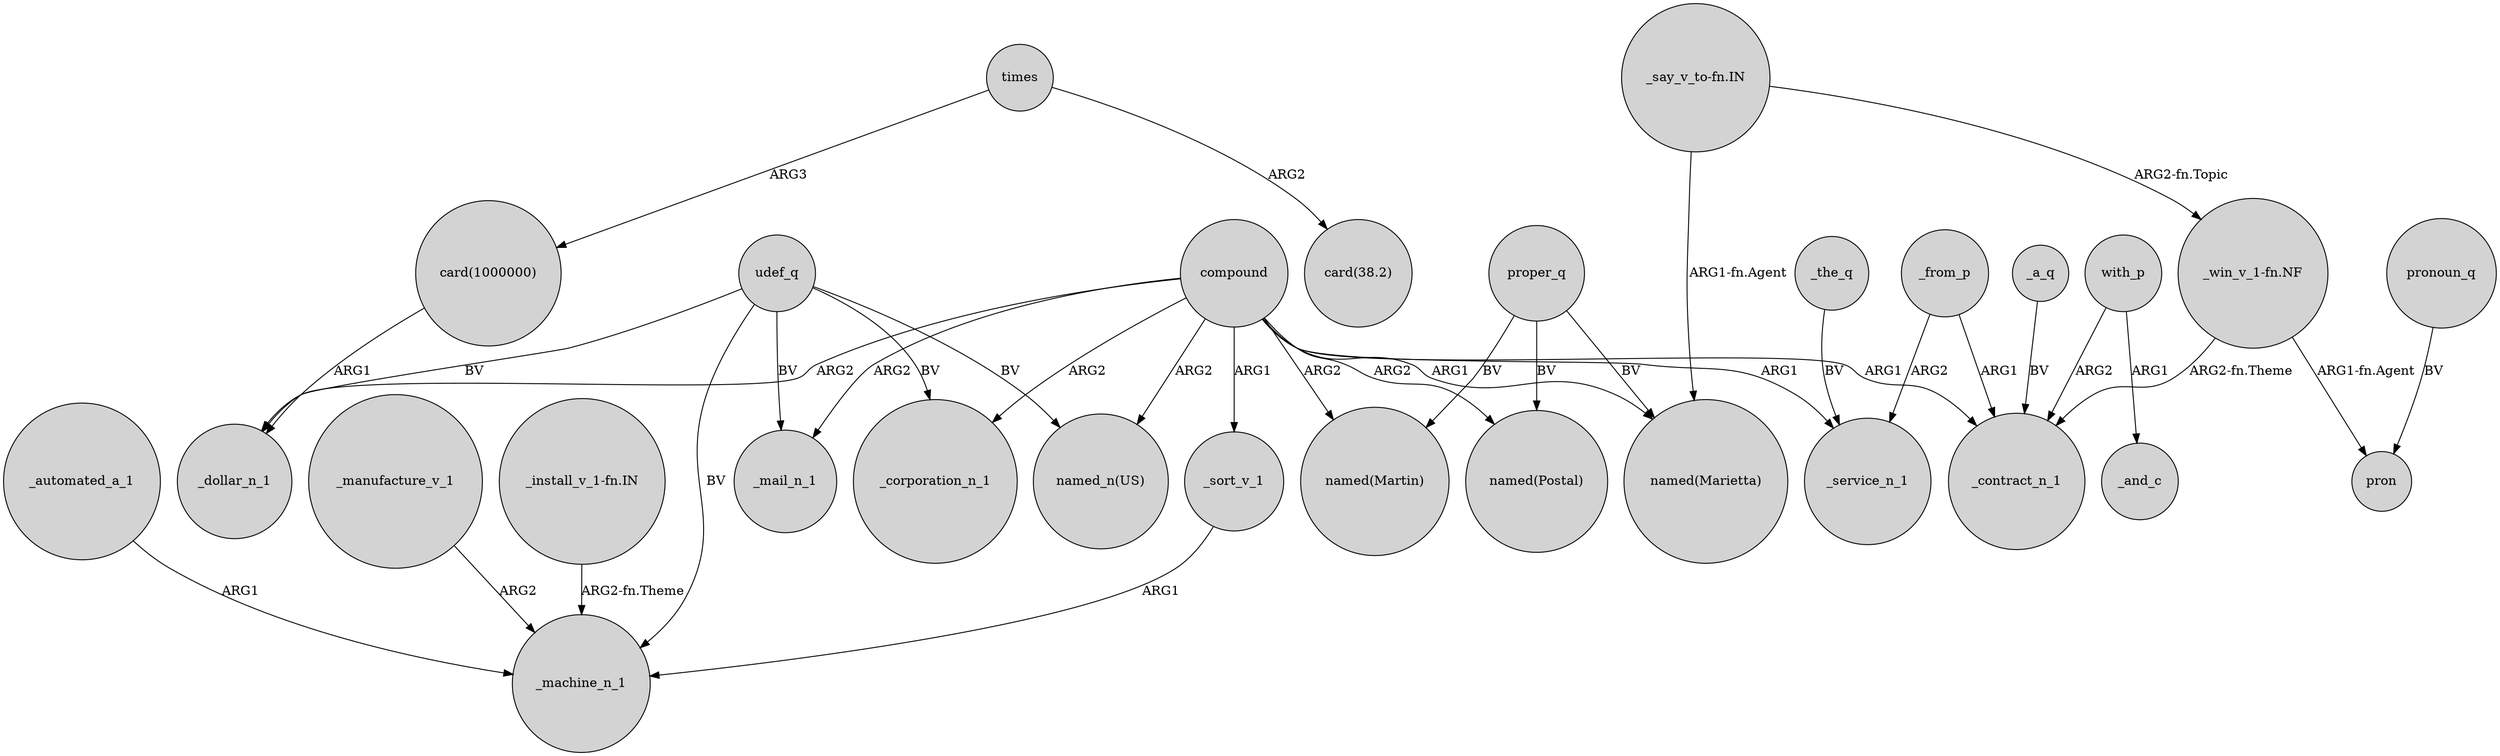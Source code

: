 digraph {
	node [shape=circle style=filled]
	_automated_a_1 -> _machine_n_1 [label=ARG1]
	udef_q -> _machine_n_1 [label=BV]
	"card(1000000)" -> _dollar_n_1 [label=ARG1]
	udef_q -> "named_n(US)" [label=BV]
	compound -> "named(Marietta)" [label=ARG1]
	"_win_v_1-fn.NF" -> _contract_n_1 [label="ARG2-fn.Theme"]
	_the_q -> _service_n_1 [label=BV]
	_manufacture_v_1 -> _machine_n_1 [label=ARG2]
	compound -> _corporation_n_1 [label=ARG2]
	compound -> _contract_n_1 [label=ARG1]
	_a_q -> _contract_n_1 [label=BV]
	proper_q -> "named(Marietta)" [label=BV]
	compound -> "named(Martin)" [label=ARG2]
	compound -> "named_n(US)" [label=ARG2]
	_from_p -> _service_n_1 [label=ARG2]
	pronoun_q -> pron [label=BV]
	udef_q -> _corporation_n_1 [label=BV]
	"_install_v_1-fn.IN" -> _machine_n_1 [label="ARG2-fn.Theme"]
	compound -> _mail_n_1 [label=ARG2]
	"_say_v_to-fn.IN" -> "named(Marietta)" [label="ARG1-fn.Agent"]
	udef_q -> _mail_n_1 [label=BV]
	times -> "card(1000000)" [label=ARG3]
	proper_q -> "named(Postal)" [label=BV]
	"_say_v_to-fn.IN" -> "_win_v_1-fn.NF" [label="ARG2-fn.Topic"]
	_sort_v_1 -> _machine_n_1 [label=ARG1]
	_from_p -> _contract_n_1 [label=ARG1]
	compound -> "named(Postal)" [label=ARG2]
	times -> "card(38.2)" [label=ARG2]
	proper_q -> "named(Martin)" [label=BV]
	with_p -> _contract_n_1 [label=ARG2]
	"_win_v_1-fn.NF" -> pron [label="ARG1-fn.Agent"]
	compound -> _sort_v_1 [label=ARG1]
	compound -> _dollar_n_1 [label=ARG2]
	compound -> _service_n_1 [label=ARG1]
	with_p -> _and_c [label=ARG1]
	udef_q -> _dollar_n_1 [label=BV]
}

